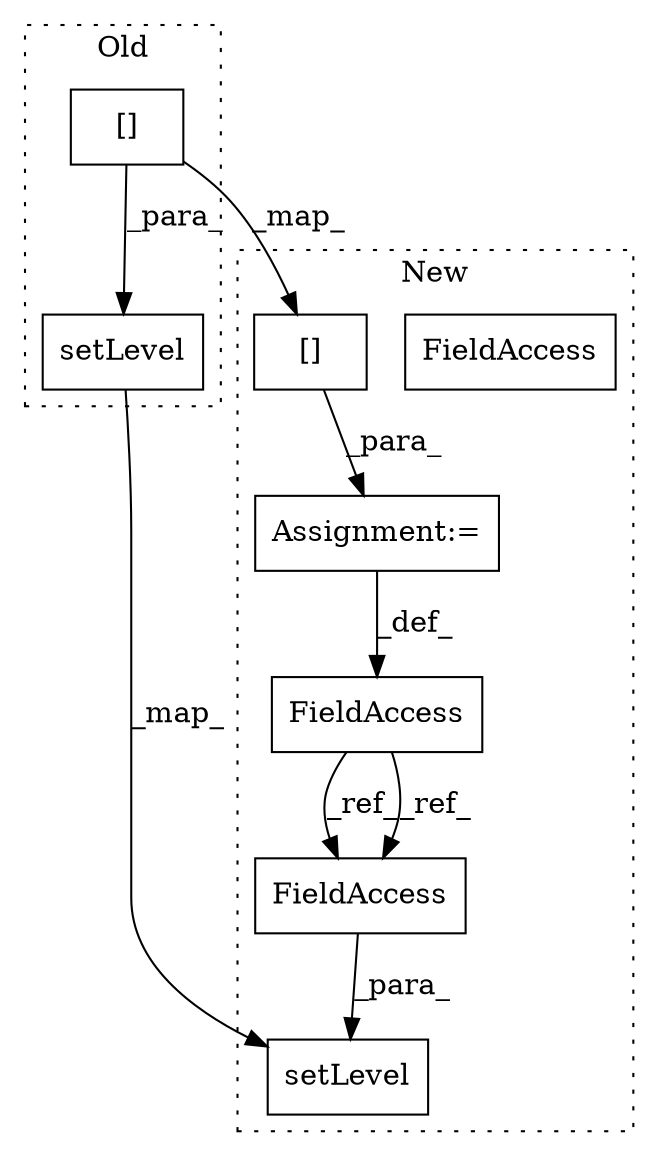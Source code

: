 digraph G {
subgraph cluster0 {
1 [label="setLevel" a="32" s="3495,3546" l="9,1" shape="box"];
6 [label="[]" a="2" s="3504,3545" l="23,1" shape="box"];
label = "Old";
style="dotted";
}
subgraph cluster1 {
2 [label="setLevel" a="32" s="3562,3589" l="9,1" shape="box"];
3 [label="FieldAccess" a="22" s="3571" l="18" shape="box"];
4 [label="FieldAccess" a="22" s="3467" l="18" shape="box"];
5 [label="Assignment:=" a="7" s="3485" l="1" shape="box"];
7 [label="[]" a="2" s="3486,3527" l="23,1" shape="box"];
8 [label="FieldAccess" a="22" s="3571" l="18" shape="box"];
label = "New";
style="dotted";
}
1 -> 2 [label="_map_"];
4 -> 8 [label="_ref_"];
4 -> 8 [label="_ref_"];
5 -> 4 [label="_def_"];
6 -> 1 [label="_para_"];
6 -> 7 [label="_map_"];
7 -> 5 [label="_para_"];
8 -> 2 [label="_para_"];
}